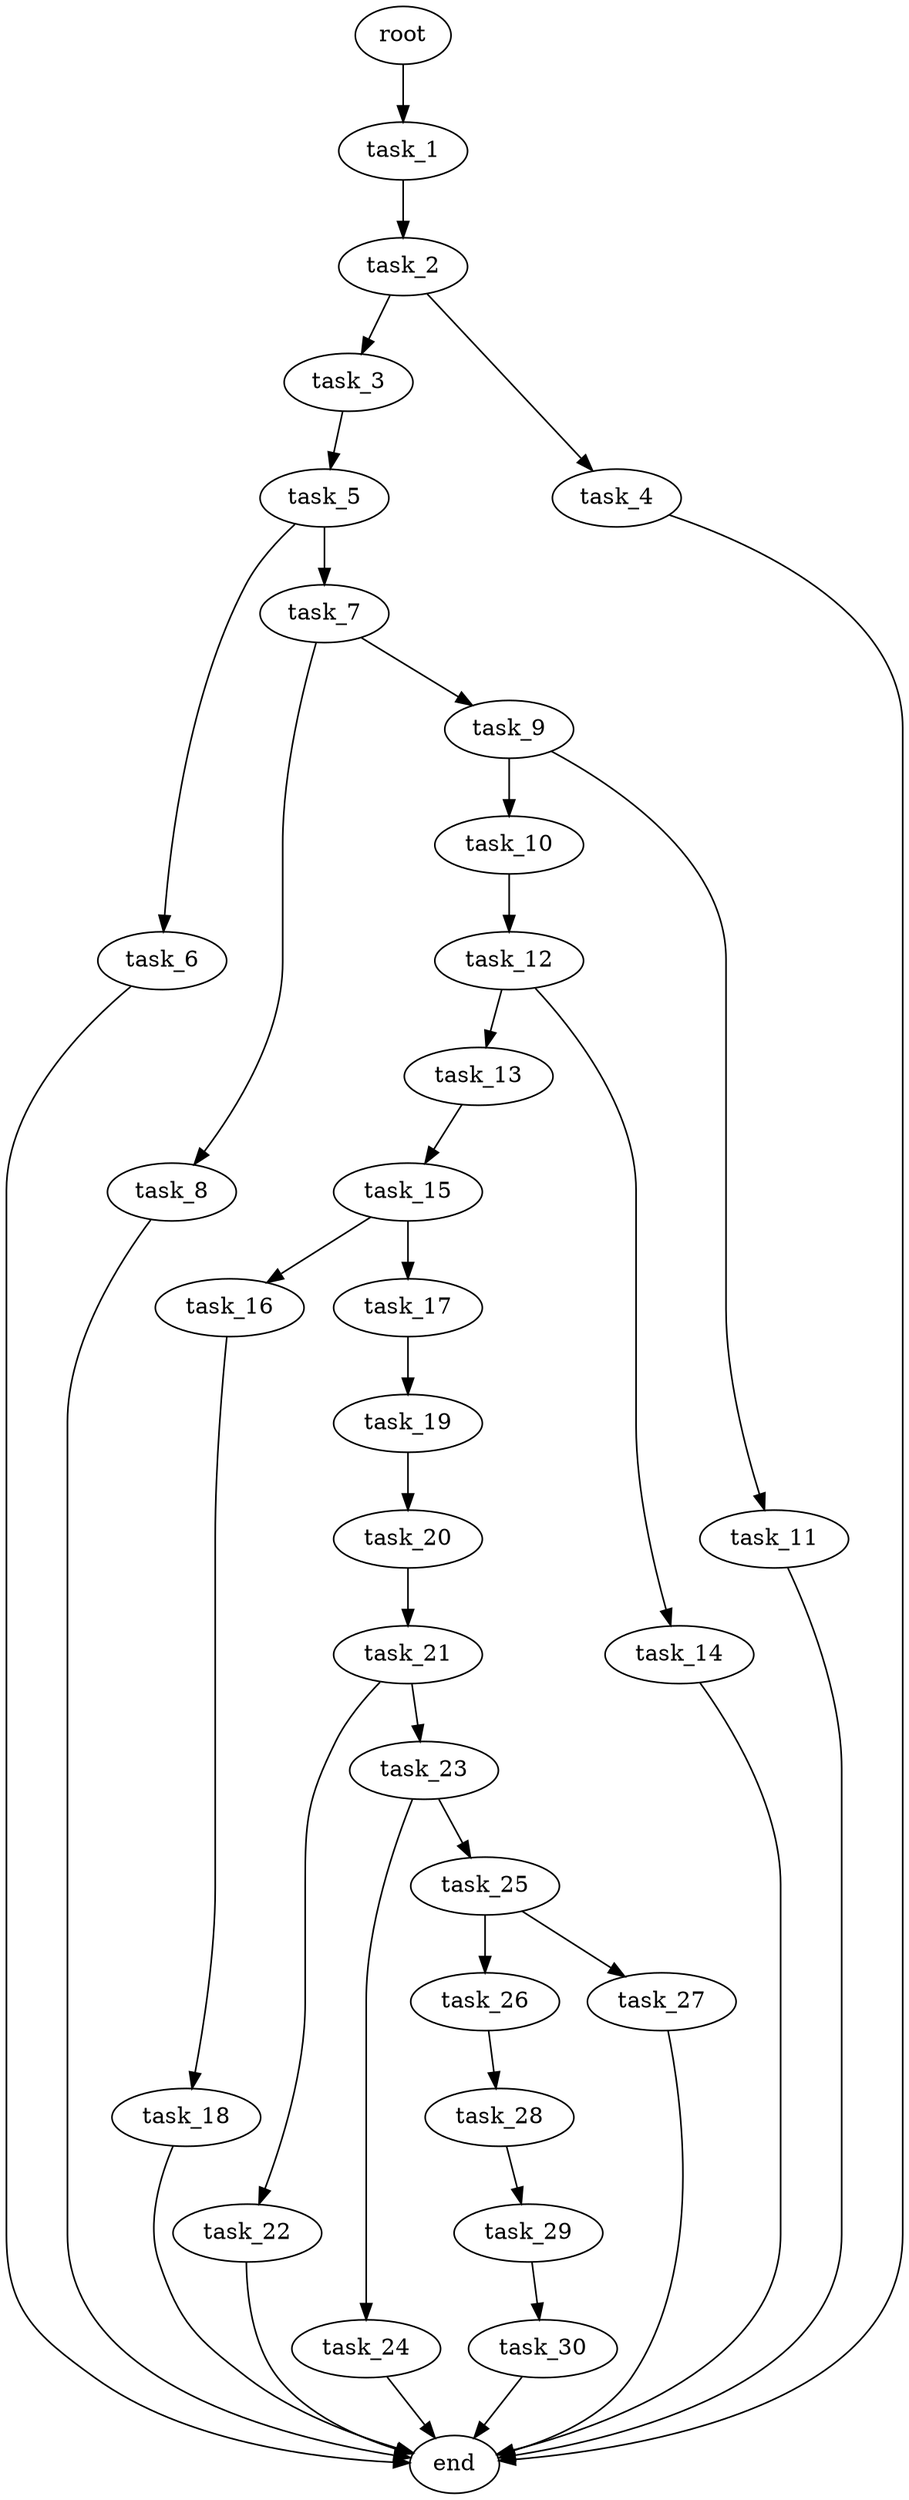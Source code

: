 digraph G {
  root [size="0.000000e+00"];
  task_1 [size="7.831499e+10"];
  task_2 [size="4.038708e+10"];
  task_3 [size="4.058179e+10"];
  task_4 [size="5.799958e+10"];
  task_5 [size="6.553430e+10"];
  task_6 [size="4.720568e+10"];
  task_7 [size="5.126957e+10"];
  task_8 [size="7.611844e+10"];
  task_9 [size="1.493662e+10"];
  task_10 [size="3.975655e+10"];
  task_11 [size="2.270036e+10"];
  task_12 [size="7.491622e+10"];
  task_13 [size="4.744908e+10"];
  task_14 [size="5.158738e+10"];
  task_15 [size="7.859961e+10"];
  task_16 [size="7.576455e+10"];
  task_17 [size="7.225381e+10"];
  task_18 [size="4.614550e+10"];
  task_19 [size="7.919357e+10"];
  task_20 [size="3.131435e+10"];
  task_21 [size="1.879278e+10"];
  task_22 [size="7.701541e+10"];
  task_23 [size="6.979715e+10"];
  task_24 [size="2.096638e+10"];
  task_25 [size="4.500269e+10"];
  task_26 [size="5.584910e+10"];
  task_27 [size="3.747627e+10"];
  task_28 [size="5.775507e+10"];
  task_29 [size="1.284328e+10"];
  task_30 [size="9.433597e+10"];
  end [size="0.000000e+00"];

  root -> task_1 [size="1.000000e-12"];
  task_1 -> task_2 [size="4.038708e+08"];
  task_2 -> task_3 [size="4.058179e+08"];
  task_2 -> task_4 [size="5.799958e+08"];
  task_3 -> task_5 [size="6.553430e+08"];
  task_4 -> end [size="1.000000e-12"];
  task_5 -> task_6 [size="4.720568e+08"];
  task_5 -> task_7 [size="5.126957e+08"];
  task_6 -> end [size="1.000000e-12"];
  task_7 -> task_8 [size="7.611844e+08"];
  task_7 -> task_9 [size="1.493662e+08"];
  task_8 -> end [size="1.000000e-12"];
  task_9 -> task_10 [size="3.975655e+08"];
  task_9 -> task_11 [size="2.270036e+08"];
  task_10 -> task_12 [size="7.491622e+08"];
  task_11 -> end [size="1.000000e-12"];
  task_12 -> task_13 [size="4.744908e+08"];
  task_12 -> task_14 [size="5.158738e+08"];
  task_13 -> task_15 [size="7.859961e+08"];
  task_14 -> end [size="1.000000e-12"];
  task_15 -> task_16 [size="7.576455e+08"];
  task_15 -> task_17 [size="7.225381e+08"];
  task_16 -> task_18 [size="4.614550e+08"];
  task_17 -> task_19 [size="7.919357e+08"];
  task_18 -> end [size="1.000000e-12"];
  task_19 -> task_20 [size="3.131435e+08"];
  task_20 -> task_21 [size="1.879278e+08"];
  task_21 -> task_22 [size="7.701541e+08"];
  task_21 -> task_23 [size="6.979715e+08"];
  task_22 -> end [size="1.000000e-12"];
  task_23 -> task_24 [size="2.096638e+08"];
  task_23 -> task_25 [size="4.500269e+08"];
  task_24 -> end [size="1.000000e-12"];
  task_25 -> task_26 [size="5.584910e+08"];
  task_25 -> task_27 [size="3.747627e+08"];
  task_26 -> task_28 [size="5.775507e+08"];
  task_27 -> end [size="1.000000e-12"];
  task_28 -> task_29 [size="1.284328e+08"];
  task_29 -> task_30 [size="9.433597e+08"];
  task_30 -> end [size="1.000000e-12"];
}
